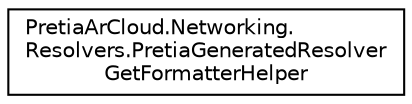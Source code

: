 digraph "Graphical Class Hierarchy"
{
 // LATEX_PDF_SIZE
  edge [fontname="Helvetica",fontsize="10",labelfontname="Helvetica",labelfontsize="10"];
  node [fontname="Helvetica",fontsize="10",shape=record];
  rankdir="LR";
  Node0 [label="PretiaArCloud.Networking.\lResolvers.PretiaGeneratedResolver\lGetFormatterHelper",height=0.2,width=0.4,color="black", fillcolor="white", style="filled",URL="$classPretiaArCloud_1_1Networking_1_1Resolvers_1_1PretiaGeneratedResolverGetFormatterHelper.html",tooltip=" "];
}
